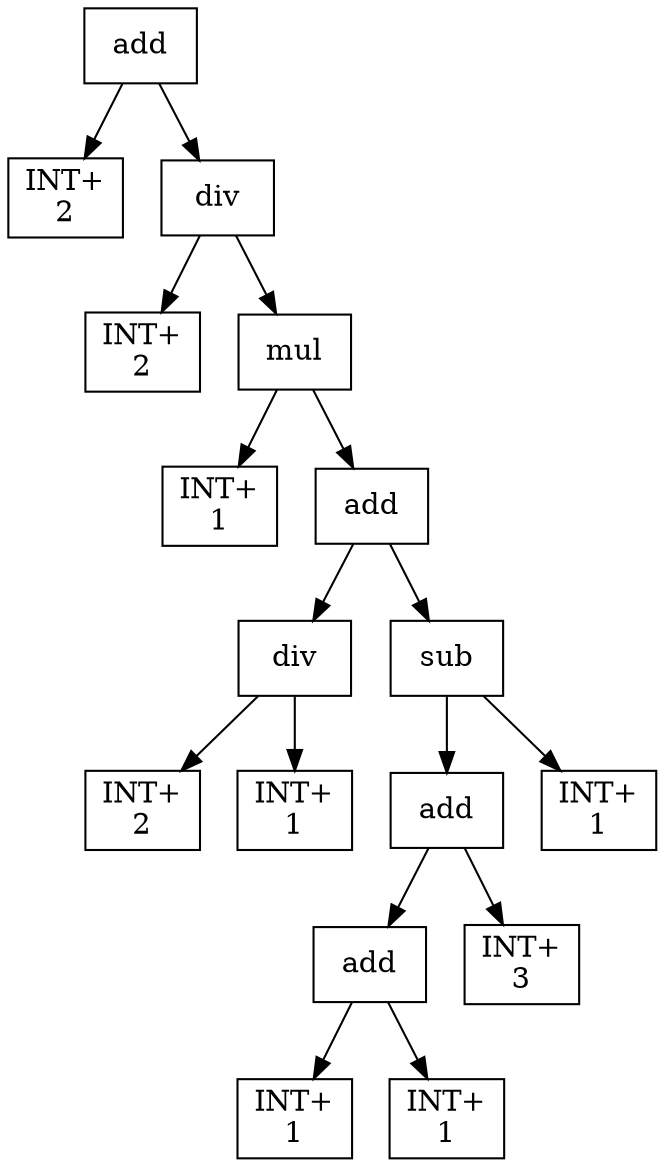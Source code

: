digraph expr {
  node [shape=box];
  n1 [label="add"];
  n2 [label="INT+\n2"];
  n3 [label="div"];
  n4 [label="INT+\n2"];
  n5 [label="mul"];
  n6 [label="INT+\n1"];
  n7 [label="add"];
  n8 [label="div"];
  n9 [label="INT+\n2"];
  n10 [label="INT+\n1"];
  n8 -> n9;
  n8 -> n10;
  n11 [label="sub"];
  n12 [label="add"];
  n13 [label="add"];
  n14 [label="INT+\n1"];
  n15 [label="INT+\n1"];
  n13 -> n14;
  n13 -> n15;
  n16 [label="INT+\n3"];
  n12 -> n13;
  n12 -> n16;
  n17 [label="INT+\n1"];
  n11 -> n12;
  n11 -> n17;
  n7 -> n8;
  n7 -> n11;
  n5 -> n6;
  n5 -> n7;
  n3 -> n4;
  n3 -> n5;
  n1 -> n2;
  n1 -> n3;
}